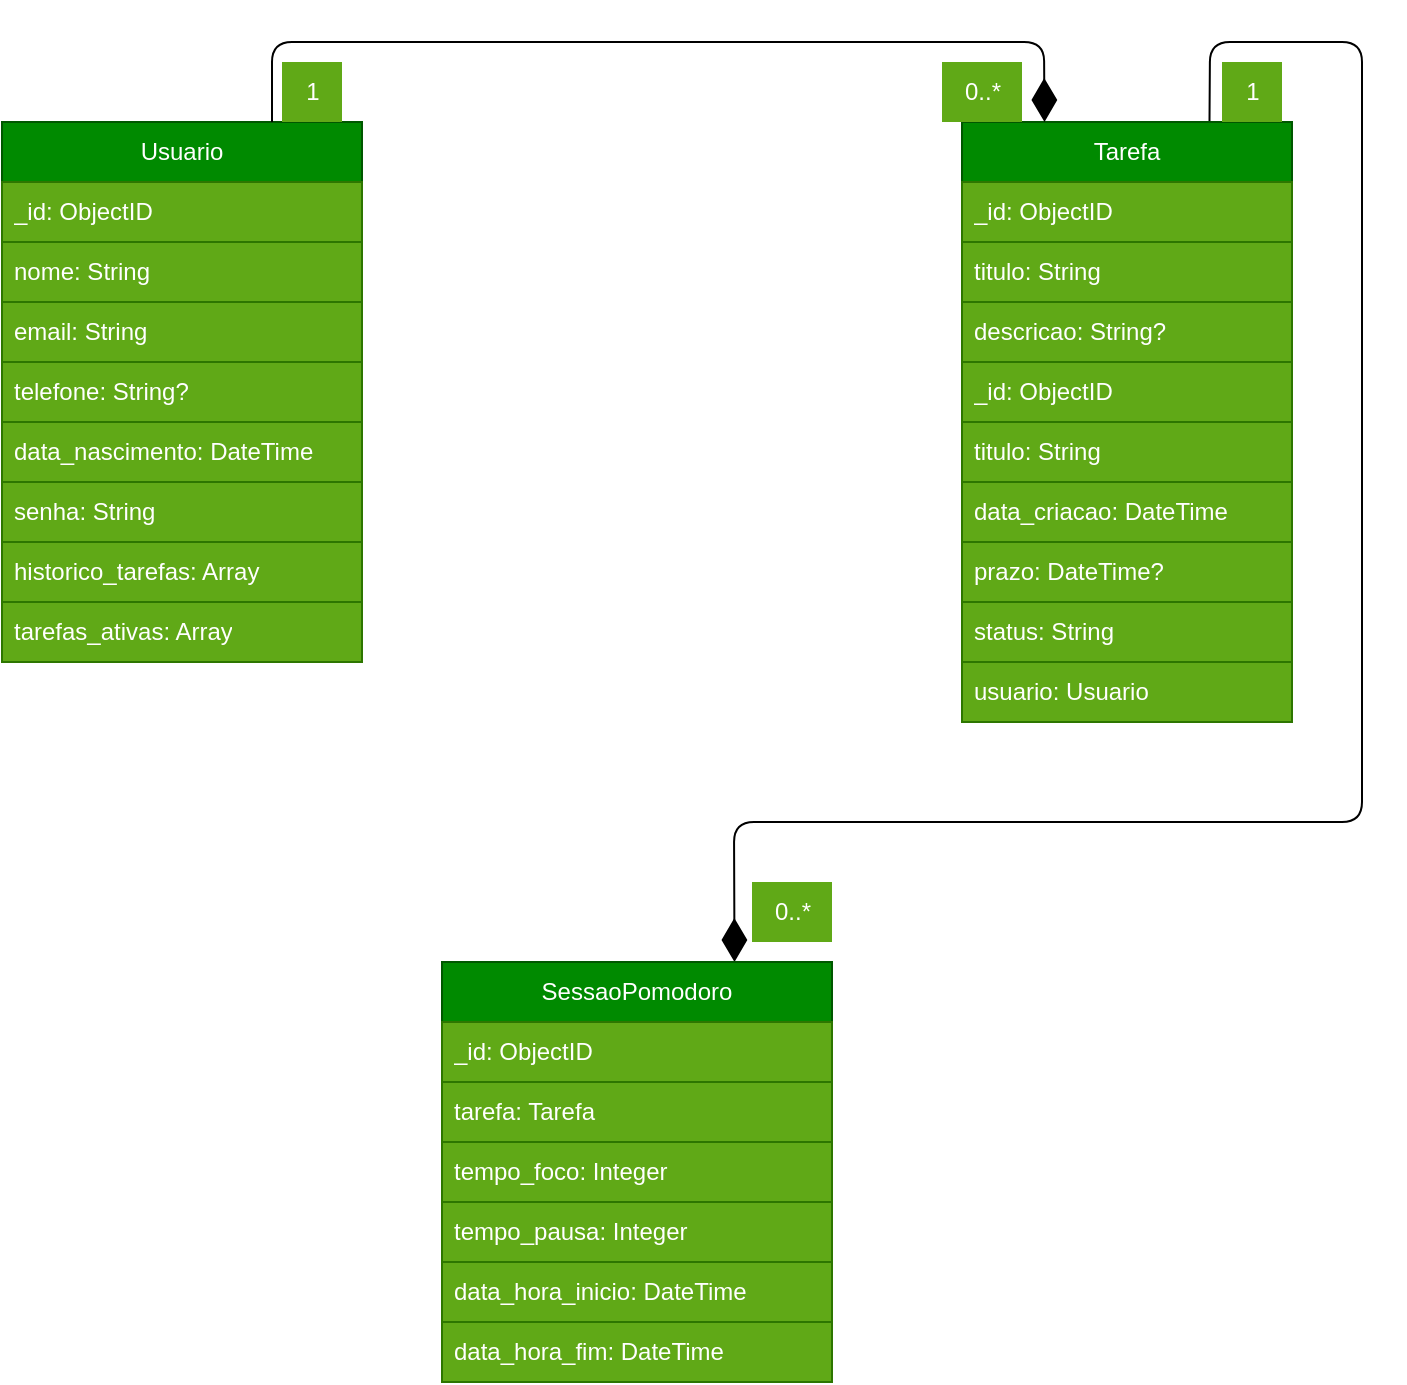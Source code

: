<mxfile>
    <diagram id="TLMkbmIFA5vUwYcID1DH" name="Page-1">
        <mxGraphModel dx="954" dy="692" grid="1" gridSize="10" guides="1" tooltips="1" connect="1" arrows="1" fold="1" page="1" pageScale="1" pageWidth="850" pageHeight="1100" math="0" shadow="0">
            <root>
                <mxCell id="0"/>
                <mxCell id="1" parent="0"/>
                <mxCell id="3" value="Usuario" style="swimlane;fontStyle=0;childLayout=stackLayout;horizontal=1;startSize=30;horizontalStack=0;resizeParent=1;resizeParentMax=0;resizeLast=0;collapsible=1;marginBottom=0;whiteSpace=wrap;html=1;fillColor=#008a00;fontColor=#ffffff;strokeColor=#005700;" parent="1" vertex="1">
                    <mxGeometry x="120" y="160" width="180" height="270" as="geometry"/>
                </mxCell>
                <mxCell id="4" value="_id: ObjectID" style="text;strokeColor=#2D7600;fillColor=#60a917;align=left;verticalAlign=middle;spacingLeft=4;spacingRight=4;overflow=hidden;points=[[0,0.5],[1,0.5]];portConstraint=eastwest;rotatable=0;whiteSpace=wrap;html=1;fontColor=#ffffff;" parent="3" vertex="1">
                    <mxGeometry y="30" width="180" height="30" as="geometry"/>
                </mxCell>
                <mxCell id="5" value="nome: String" style="text;strokeColor=#2D7600;fillColor=#60a917;align=left;verticalAlign=middle;spacingLeft=4;spacingRight=4;overflow=hidden;points=[[0,0.5],[1,0.5]];portConstraint=eastwest;rotatable=0;whiteSpace=wrap;html=1;fontColor=#ffffff;" parent="3" vertex="1">
                    <mxGeometry y="60" width="180" height="30" as="geometry"/>
                </mxCell>
                <mxCell id="6" value="email: String" style="text;strokeColor=#2D7600;fillColor=#60a917;align=left;verticalAlign=middle;spacingLeft=4;spacingRight=4;overflow=hidden;points=[[0,0.5],[1,0.5]];portConstraint=eastwest;rotatable=0;whiteSpace=wrap;html=1;fontColor=#ffffff;" parent="3" vertex="1">
                    <mxGeometry y="90" width="180" height="30" as="geometry"/>
                </mxCell>
                <mxCell id="7" value="telefone: String?" style="text;strokeColor=#2D7600;fillColor=#60a917;align=left;verticalAlign=middle;spacingLeft=4;spacingRight=4;overflow=hidden;points=[[0,0.5],[1,0.5]];portConstraint=eastwest;rotatable=0;whiteSpace=wrap;html=1;fontColor=#ffffff;" parent="3" vertex="1">
                    <mxGeometry y="120" width="180" height="30" as="geometry"/>
                </mxCell>
                <mxCell id="8" value="data_nascimento: DateTime" style="text;strokeColor=#2D7600;fillColor=#60a917;align=left;verticalAlign=middle;spacingLeft=4;spacingRight=4;overflow=hidden;points=[[0,0.5],[1,0.5]];portConstraint=eastwest;rotatable=0;whiteSpace=wrap;html=1;fontColor=#ffffff;" parent="3" vertex="1">
                    <mxGeometry y="150" width="180" height="30" as="geometry"/>
                </mxCell>
                <mxCell id="9" value="senha: String" style="text;strokeColor=#2D7600;fillColor=#60a917;align=left;verticalAlign=middle;spacingLeft=4;spacingRight=4;overflow=hidden;points=[[0,0.5],[1,0.5]];portConstraint=eastwest;rotatable=0;whiteSpace=wrap;html=1;fontColor=#ffffff;" parent="3" vertex="1">
                    <mxGeometry y="180" width="180" height="30" as="geometry"/>
                </mxCell>
                <mxCell id="10" value="historico_tarefas: Array" style="text;strokeColor=#2D7600;fillColor=#60a917;align=left;verticalAlign=middle;spacingLeft=4;spacingRight=4;overflow=hidden;points=[[0,0.5],[1,0.5]];portConstraint=eastwest;rotatable=0;whiteSpace=wrap;html=1;fontColor=#ffffff;" parent="3" vertex="1">
                    <mxGeometry y="210" width="180" height="30" as="geometry"/>
                </mxCell>
                <mxCell id="11" value="tarefas_ativas: Array" style="text;strokeColor=#2D7600;fillColor=#60a917;align=left;verticalAlign=middle;spacingLeft=4;spacingRight=4;overflow=hidden;points=[[0,0.5],[1,0.5]];portConstraint=eastwest;rotatable=0;whiteSpace=wrap;html=1;fontColor=#ffffff;" parent="3" vertex="1">
                    <mxGeometry y="240" width="180" height="30" as="geometry"/>
                </mxCell>
                <mxCell id="12" style="edgeStyle=none;html=1;exitX=0.75;exitY=0;exitDx=0;exitDy=0;entryX=0.75;entryY=0;entryDx=0;entryDy=0;strokeColor=default;strokeWidth=1;endArrow=diamondThin;endFill=1;startSize=0;endSize=19;" parent="1" source="13" target="23" edge="1">
                    <mxGeometry relative="1" as="geometry">
                        <Array as="points">
                            <mxPoint x="724" y="120"/>
                            <mxPoint x="800" y="120"/>
                            <mxPoint x="800" y="510"/>
                            <mxPoint x="486" y="510"/>
                        </Array>
                    </mxGeometry>
                </mxCell>
                <mxCell id="13" value="Tarefa" style="swimlane;fontStyle=0;childLayout=stackLayout;horizontal=1;startSize=30;horizontalStack=0;resizeParent=1;resizeParentMax=0;resizeLast=0;collapsible=1;marginBottom=0;whiteSpace=wrap;html=1;fillColor=#008a00;fontColor=#ffffff;strokeColor=#005700;" parent="1" vertex="1">
                    <mxGeometry x="600" y="160" width="165" height="300" as="geometry"/>
                </mxCell>
                <mxCell id="14" value="_id: ObjectID" style="text;strokeColor=#2D7600;fillColor=#60a917;align=left;verticalAlign=middle;spacingLeft=4;spacingRight=4;overflow=hidden;points=[[0,0.5],[1,0.5]];portConstraint=eastwest;rotatable=0;whiteSpace=wrap;html=1;fontColor=#ffffff;" parent="13" vertex="1">
                    <mxGeometry y="30" width="165" height="30" as="geometry"/>
                </mxCell>
                <mxCell id="15" value="titulo: String" style="text;strokeColor=#2D7600;fillColor=#60a917;align=left;verticalAlign=middle;spacingLeft=4;spacingRight=4;overflow=hidden;points=[[0,0.5],[1,0.5]];portConstraint=eastwest;rotatable=0;whiteSpace=wrap;html=1;fontColor=#ffffff;" parent="13" vertex="1">
                    <mxGeometry y="60" width="165" height="30" as="geometry"/>
                </mxCell>
                <mxCell id="16" value="descricao: String?" style="text;strokeColor=#2D7600;fillColor=#60a917;align=left;verticalAlign=middle;spacingLeft=4;spacingRight=4;overflow=hidden;points=[[0,0.5],[1,0.5]];portConstraint=eastwest;rotatable=0;whiteSpace=wrap;html=1;fontColor=#ffffff;" parent="13" vertex="1">
                    <mxGeometry y="90" width="165" height="30" as="geometry"/>
                </mxCell>
                <mxCell id="17" value="_id: ObjectID" style="text;strokeColor=#2D7600;fillColor=#60a917;align=left;verticalAlign=middle;spacingLeft=4;spacingRight=4;overflow=hidden;points=[[0,0.5],[1,0.5]];portConstraint=eastwest;rotatable=0;whiteSpace=wrap;html=1;fontColor=#ffffff;" parent="13" vertex="1">
                    <mxGeometry y="120" width="165" height="30" as="geometry"/>
                </mxCell>
                <mxCell id="18" value="titulo: String" style="text;strokeColor=#2D7600;fillColor=#60a917;align=left;verticalAlign=middle;spacingLeft=4;spacingRight=4;overflow=hidden;points=[[0,0.5],[1,0.5]];portConstraint=eastwest;rotatable=0;whiteSpace=wrap;html=1;fontColor=#ffffff;" parent="13" vertex="1">
                    <mxGeometry y="150" width="165" height="30" as="geometry"/>
                </mxCell>
                <mxCell id="19" value="data_criacao: DateTime" style="text;strokeColor=#2D7600;fillColor=#60a917;align=left;verticalAlign=middle;spacingLeft=4;spacingRight=4;overflow=hidden;points=[[0,0.5],[1,0.5]];portConstraint=eastwest;rotatable=0;whiteSpace=wrap;html=1;fontColor=#ffffff;" parent="13" vertex="1">
                    <mxGeometry y="180" width="165" height="30" as="geometry"/>
                </mxCell>
                <mxCell id="20" value="prazo: DateTime?" style="text;strokeColor=#2D7600;fillColor=#60a917;align=left;verticalAlign=middle;spacingLeft=4;spacingRight=4;overflow=hidden;points=[[0,0.5],[1,0.5]];portConstraint=eastwest;rotatable=0;whiteSpace=wrap;html=1;fontColor=#ffffff;" parent="13" vertex="1">
                    <mxGeometry y="210" width="165" height="30" as="geometry"/>
                </mxCell>
                <mxCell id="21" value="status: String" style="text;strokeColor=#2D7600;fillColor=#60a917;align=left;verticalAlign=middle;spacingLeft=4;spacingRight=4;overflow=hidden;points=[[0,0.5],[1,0.5]];portConstraint=eastwest;rotatable=0;whiteSpace=wrap;html=1;fontColor=#ffffff;" parent="13" vertex="1">
                    <mxGeometry y="240" width="165" height="30" as="geometry"/>
                </mxCell>
                <mxCell id="22" value="usuario: Usuario" style="text;strokeColor=#2D7600;fillColor=#60a917;align=left;verticalAlign=middle;spacingLeft=4;spacingRight=4;overflow=hidden;points=[[0,0.5],[1,0.5]];portConstraint=eastwest;rotatable=0;whiteSpace=wrap;html=1;fontColor=#ffffff;" parent="13" vertex="1">
                    <mxGeometry y="270" width="165" height="30" as="geometry"/>
                </mxCell>
                <mxCell id="23" value="SessaoPomodoro" style="swimlane;fontStyle=0;childLayout=stackLayout;horizontal=1;startSize=30;horizontalStack=0;resizeParent=1;resizeParentMax=0;resizeLast=0;collapsible=1;marginBottom=0;whiteSpace=wrap;html=1;fillColor=#008a00;fontColor=#ffffff;strokeColor=#005700;" parent="1" vertex="1">
                    <mxGeometry x="340" y="580" width="195" height="210" as="geometry"/>
                </mxCell>
                <mxCell id="24" value="_id: ObjectID" style="text;strokeColor=#2D7600;fillColor=#60a917;align=left;verticalAlign=middle;spacingLeft=4;spacingRight=4;overflow=hidden;points=[[0,0.5],[1,0.5]];portConstraint=eastwest;rotatable=0;whiteSpace=wrap;html=1;fontColor=#ffffff;" parent="23" vertex="1">
                    <mxGeometry y="30" width="195" height="30" as="geometry"/>
                </mxCell>
                <mxCell id="25" value="tarefa: Tarefa" style="text;strokeColor=#2D7600;fillColor=#60a917;align=left;verticalAlign=middle;spacingLeft=4;spacingRight=4;overflow=hidden;points=[[0,0.5],[1,0.5]];portConstraint=eastwest;rotatable=0;whiteSpace=wrap;html=1;fontColor=#ffffff;" parent="23" vertex="1">
                    <mxGeometry y="60" width="195" height="30" as="geometry"/>
                </mxCell>
                <mxCell id="26" value="tempo_foco: Integer" style="text;strokeColor=#2D7600;fillColor=#60a917;align=left;verticalAlign=middle;spacingLeft=4;spacingRight=4;overflow=hidden;points=[[0,0.5],[1,0.5]];portConstraint=eastwest;rotatable=0;whiteSpace=wrap;html=1;fontColor=#ffffff;" parent="23" vertex="1">
                    <mxGeometry y="90" width="195" height="30" as="geometry"/>
                </mxCell>
                <mxCell id="27" value="tempo_pausa: Integer" style="text;strokeColor=#2D7600;fillColor=#60a917;align=left;verticalAlign=middle;spacingLeft=4;spacingRight=4;overflow=hidden;points=[[0,0.5],[1,0.5]];portConstraint=eastwest;rotatable=0;whiteSpace=wrap;html=1;fontColor=#ffffff;" parent="23" vertex="1">
                    <mxGeometry y="120" width="195" height="30" as="geometry"/>
                </mxCell>
                <mxCell id="28" value="data_hora_inicio: DateTime" style="text;strokeColor=#2D7600;fillColor=#60a917;align=left;verticalAlign=middle;spacingLeft=4;spacingRight=4;overflow=hidden;points=[[0,0.5],[1,0.5]];portConstraint=eastwest;rotatable=0;whiteSpace=wrap;html=1;fontColor=#ffffff;" parent="23" vertex="1">
                    <mxGeometry y="150" width="195" height="30" as="geometry"/>
                </mxCell>
                <mxCell id="29" value="data_hora_fim: DateTime" style="text;strokeColor=#2D7600;fillColor=#60a917;align=left;verticalAlign=middle;spacingLeft=4;spacingRight=4;overflow=hidden;points=[[0,0.5],[1,0.5]];portConstraint=eastwest;rotatable=0;whiteSpace=wrap;html=1;fontColor=#ffffff;" parent="23" vertex="1">
                    <mxGeometry y="180" width="195" height="30" as="geometry"/>
                </mxCell>
                <mxCell id="30" style="edgeStyle=none;html=1;exitX=0.75;exitY=0;exitDx=0;exitDy=0;strokeColor=default;endArrow=diamondThin;endFill=1;strokeWidth=1;startSize=6;endSize=19;entryX=0.25;entryY=0;entryDx=0;entryDy=0;" parent="1" source="3" target="13" edge="1">
                    <mxGeometry relative="1" as="geometry">
                        <mxPoint x="647" y="280" as="targetPoint"/>
                        <Array as="points">
                            <mxPoint x="255" y="120"/>
                            <mxPoint x="641" y="120"/>
                        </Array>
                    </mxGeometry>
                </mxCell>
                <mxCell id="32" value="0..*" style="text;html=1;align=center;verticalAlign=middle;resizable=0;points=[];autosize=1;strokeColor=none;fillColor=#60a917;fontColor=#ffffff;" parent="1" vertex="1">
                    <mxGeometry x="495" y="540" width="40" height="30" as="geometry"/>
                </mxCell>
                <mxCell id="34" value="0..*" style="text;html=1;align=center;verticalAlign=middle;resizable=0;points=[];autosize=1;strokeColor=none;fillColor=#60a917;fontColor=#ffffff;" parent="1" vertex="1">
                    <mxGeometry x="590" y="130" width="40" height="30" as="geometry"/>
                </mxCell>
                <mxCell id="35" value="1" style="text;html=1;align=center;verticalAlign=middle;resizable=0;points=[];autosize=1;strokeColor=none;fillColor=#60a917;fontColor=#ffffff;" parent="1" vertex="1">
                    <mxGeometry x="730" y="130" width="30" height="30" as="geometry"/>
                </mxCell>
                <mxCell id="37" value="1" style="text;html=1;align=center;verticalAlign=middle;resizable=0;points=[];autosize=1;strokeColor=none;fillColor=#60a917;fontColor=#ffffff;" vertex="1" parent="1">
                    <mxGeometry x="260" y="130" width="30" height="30" as="geometry"/>
                </mxCell>
            </root>
        </mxGraphModel>
    </diagram>
</mxfile>